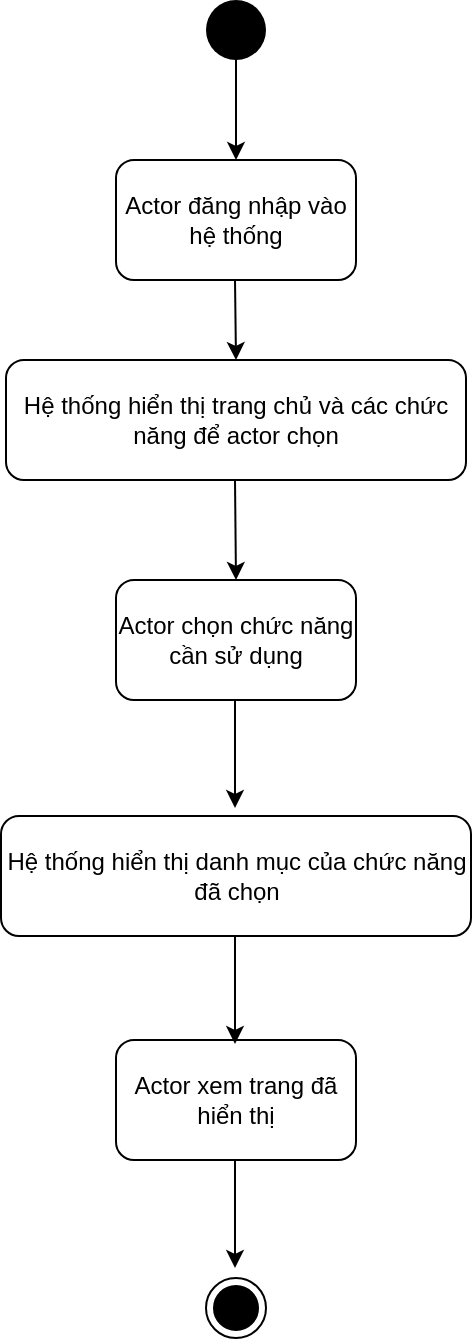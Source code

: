 <mxfile version="13.10.2" type="device"><diagram id="NjoesqXeLhb4LGYRVOCG" name="Page-1"><mxGraphModel dx="1422" dy="794" grid="1" gridSize="10" guides="1" tooltips="1" connect="1" arrows="1" fold="1" page="1" pageScale="1" pageWidth="827" pageHeight="1169" math="0" shadow="0"><root><mxCell id="0"/><mxCell id="1" parent="0"/><mxCell id="nDBsvIOCms8XBf60BISv-1" value="Actor đăng nhập vào hệ thống" style="rounded=1;whiteSpace=wrap;html=1;" vertex="1" parent="1"><mxGeometry x="335" y="250" width="120" height="60" as="geometry"/></mxCell><mxCell id="nDBsvIOCms8XBf60BISv-2" value="" style="ellipse;html=1;shape=endState;fillColor=#000000;strokeColor=#000000;" vertex="1" parent="1"><mxGeometry x="380" y="809" width="30" height="30" as="geometry"/></mxCell><mxCell id="nDBsvIOCms8XBf60BISv-3" value="" style="ellipse;fillColor=#000000;strokeColor=none;" vertex="1" parent="1"><mxGeometry x="380" y="170" width="30" height="30" as="geometry"/></mxCell><mxCell id="nDBsvIOCms8XBf60BISv-4" value="Hệ thống hiển thị trang chủ và các chức năng để actor chọn" style="rounded=1;whiteSpace=wrap;html=1;" vertex="1" parent="1"><mxGeometry x="280" y="350" width="230" height="60" as="geometry"/></mxCell><mxCell id="nDBsvIOCms8XBf60BISv-5" value="Actor chọn chức năng cần sử dụng" style="rounded=1;whiteSpace=wrap;html=1;" vertex="1" parent="1"><mxGeometry x="335" y="460" width="120" height="60" as="geometry"/></mxCell><mxCell id="nDBsvIOCms8XBf60BISv-6" value="Hệ thống hiển thị danh mục của chức năng đã chọn" style="rounded=1;whiteSpace=wrap;html=1;" vertex="1" parent="1"><mxGeometry x="277.5" y="578" width="235" height="60" as="geometry"/></mxCell><mxCell id="nDBsvIOCms8XBf60BISv-7" value="Actor xem trang đã hiển thị" style="rounded=1;whiteSpace=wrap;html=1;" vertex="1" parent="1"><mxGeometry x="335" y="690" width="120" height="60" as="geometry"/></mxCell><mxCell id="nDBsvIOCms8XBf60BISv-8" value="" style="endArrow=classic;html=1;entryX=0.5;entryY=0;entryDx=0;entryDy=0;" edge="1" parent="1" target="nDBsvIOCms8XBf60BISv-1"><mxGeometry width="50" height="50" relative="1" as="geometry"><mxPoint x="395" y="196" as="sourcePoint"/><mxPoint x="320" y="150" as="targetPoint"/></mxGeometry></mxCell><mxCell id="nDBsvIOCms8XBf60BISv-9" value="" style="endArrow=classic;html=1;" edge="1" parent="1"><mxGeometry width="50" height="50" relative="1" as="geometry"><mxPoint x="394.5" y="310" as="sourcePoint"/><mxPoint x="395" y="350" as="targetPoint"/></mxGeometry></mxCell><mxCell id="nDBsvIOCms8XBf60BISv-10" value="" style="endArrow=classic;html=1;" edge="1" parent="1"><mxGeometry width="50" height="50" relative="1" as="geometry"><mxPoint x="394.5" y="410" as="sourcePoint"/><mxPoint x="395" y="460" as="targetPoint"/></mxGeometry></mxCell><mxCell id="nDBsvIOCms8XBf60BISv-11" value="" style="endArrow=classic;html=1;entryX=0.5;entryY=0;entryDx=0;entryDy=0;" edge="1" parent="1"><mxGeometry width="50" height="50" relative="1" as="geometry"><mxPoint x="394.5" y="520" as="sourcePoint"/><mxPoint x="394.5" y="574" as="targetPoint"/></mxGeometry></mxCell><mxCell id="nDBsvIOCms8XBf60BISv-12" value="" style="endArrow=classic;html=1;entryX=0.5;entryY=0;entryDx=0;entryDy=0;" edge="1" parent="1"><mxGeometry width="50" height="50" relative="1" as="geometry"><mxPoint x="394.5" y="638" as="sourcePoint"/><mxPoint x="394.5" y="692" as="targetPoint"/></mxGeometry></mxCell><mxCell id="nDBsvIOCms8XBf60BISv-13" value="" style="endArrow=classic;html=1;entryX=0.5;entryY=0;entryDx=0;entryDy=0;" edge="1" parent="1"><mxGeometry width="50" height="50" relative="1" as="geometry"><mxPoint x="394.5" y="750" as="sourcePoint"/><mxPoint x="394.5" y="804" as="targetPoint"/></mxGeometry></mxCell></root></mxGraphModel></diagram></mxfile>